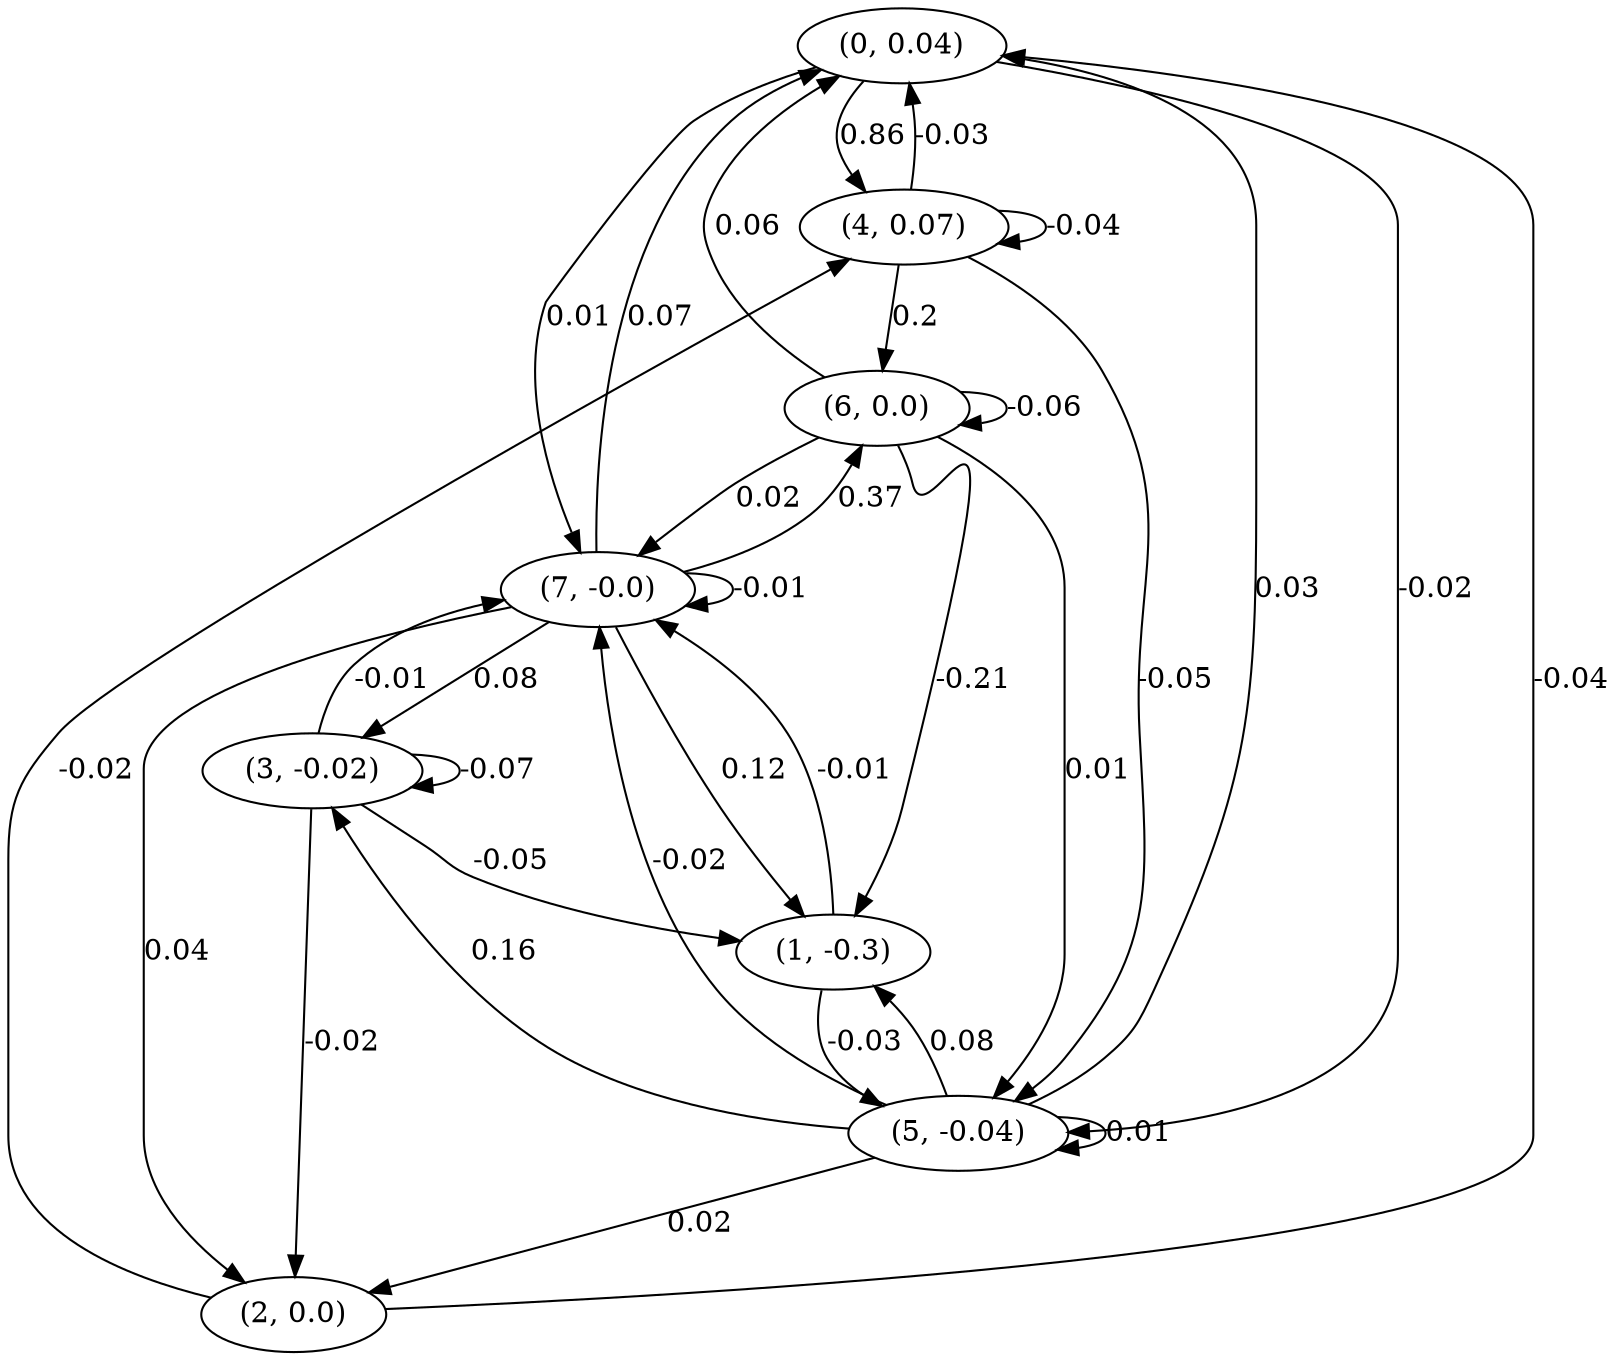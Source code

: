 digraph {
    0 [ label = "(0, 0.04)" ]
    1 [ label = "(1, -0.3)" ]
    2 [ label = "(2, 0.0)" ]
    3 [ label = "(3, -0.02)" ]
    4 [ label = "(4, 0.07)" ]
    5 [ label = "(5, -0.04)" ]
    6 [ label = "(6, 0.0)" ]
    7 [ label = "(7, -0.0)" ]
    3 -> 3 [ label = "-0.07" ]
    4 -> 4 [ label = "-0.04" ]
    5 -> 5 [ label = "0.01" ]
    6 -> 6 [ label = "-0.06" ]
    7 -> 7 [ label = "-0.01" ]
    2 -> 0 [ label = "-0.04" ]
    4 -> 0 [ label = "-0.03" ]
    5 -> 0 [ label = "0.03" ]
    6 -> 0 [ label = "0.06" ]
    7 -> 0 [ label = "0.07" ]
    3 -> 1 [ label = "-0.05" ]
    5 -> 1 [ label = "0.08" ]
    6 -> 1 [ label = "-0.21" ]
    7 -> 1 [ label = "0.12" ]
    3 -> 2 [ label = "-0.02" ]
    5 -> 2 [ label = "0.02" ]
    7 -> 2 [ label = "0.04" ]
    5 -> 3 [ label = "0.16" ]
    7 -> 3 [ label = "0.08" ]
    0 -> 4 [ label = "0.86" ]
    2 -> 4 [ label = "-0.02" ]
    0 -> 5 [ label = "-0.02" ]
    1 -> 5 [ label = "-0.03" ]
    4 -> 5 [ label = "-0.05" ]
    6 -> 5 [ label = "0.01" ]
    4 -> 6 [ label = "0.2" ]
    7 -> 6 [ label = "0.37" ]
    0 -> 7 [ label = "0.01" ]
    1 -> 7 [ label = "-0.01" ]
    3 -> 7 [ label = "-0.01" ]
    5 -> 7 [ label = "-0.02" ]
    6 -> 7 [ label = "0.02" ]
}


